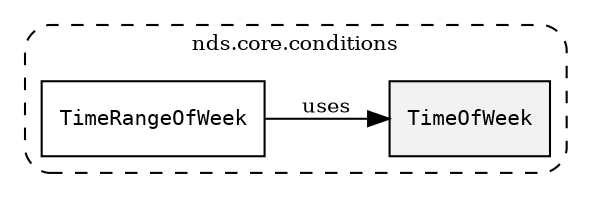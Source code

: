 /**
 * This dot file creates symbol collaboration diagram for TimeOfWeek.
 */
digraph ZSERIO
{
    node [shape=box, fontsize=10];
    rankdir="LR";
    fontsize=10;
    tooltip="TimeOfWeek collaboration diagram";

    subgraph "cluster_nds.core.conditions"
    {
        style="dashed, rounded";
        label="nds.core.conditions";
        tooltip="Package nds.core.conditions";
        href="../../../content/packages/nds.core.conditions.html#Package-nds-core-conditions";
        target="_parent";

        "TimeOfWeek" [style="filled", fillcolor="#0000000D", target="_parent", label=<<font face="monospace"><table align="center" border="0" cellspacing="0" cellpadding="0"><tr><td href="../../../content/packages/nds.core.conditions.html#Subtype-TimeOfWeek" title="Subtype defined in nds.core.conditions">TimeOfWeek</td></tr></table></font>>];
        "TimeRangeOfWeek" [target="_parent", label=<<font face="monospace"><table align="center" border="0" cellspacing="0" cellpadding="0"><tr><td href="../../../content/packages/nds.core.conditions.html#Structure-TimeRangeOfWeek" title="Structure defined in nds.core.conditions">TimeRangeOfWeek</td></tr></table></font>>];
    }

    "TimeRangeOfWeek" -> "TimeOfWeek" [label="uses", fontsize=10];
}
